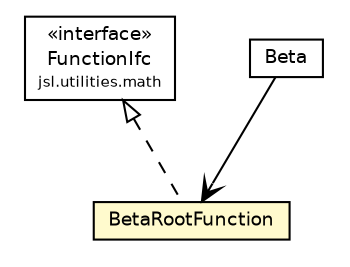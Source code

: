 #!/usr/local/bin/dot
#
# Class diagram 
# Generated by UMLGraph version 5.4 (http://www.umlgraph.org/)
#

digraph G {
	edge [fontname="Helvetica",fontsize=10,labelfontname="Helvetica",labelfontsize=10];
	node [fontname="Helvetica",fontsize=10,shape=plaintext];
	nodesep=0.25;
	ranksep=0.5;
	// jsl.utilities.math.FunctionIfc
	c38613 [label=<<table title="jsl.utilities.math.FunctionIfc" border="0" cellborder="1" cellspacing="0" cellpadding="2" port="p" href="../../math/FunctionIfc.html">
		<tr><td><table border="0" cellspacing="0" cellpadding="1">
<tr><td align="center" balign="center"> &#171;interface&#187; </td></tr>
<tr><td align="center" balign="center"> FunctionIfc </td></tr>
<tr><td align="center" balign="center"><font point-size="7.0"> jsl.utilities.math </font></td></tr>
		</table></td></tr>
		</table>>, URL="../../math/FunctionIfc.html", fontname="Helvetica", fontcolor="black", fontsize=9.0];
	// jsl.utilities.random.distributions.Beta
	c38687 [label=<<table title="jsl.utilities.random.distributions.Beta" border="0" cellborder="1" cellspacing="0" cellpadding="2" port="p" href="./Beta.html">
		<tr><td><table border="0" cellspacing="0" cellpadding="1">
<tr><td align="center" balign="center"> Beta </td></tr>
		</table></td></tr>
		</table>>, URL="./Beta.html", fontname="Helvetica", fontcolor="black", fontsize=9.0];
	// jsl.utilities.random.distributions.Beta.BetaRootFunction
	c38688 [label=<<table title="jsl.utilities.random.distributions.Beta.BetaRootFunction" border="0" cellborder="1" cellspacing="0" cellpadding="2" port="p" bgcolor="lemonChiffon" href="./Beta.BetaRootFunction.html">
		<tr><td><table border="0" cellspacing="0" cellpadding="1">
<tr><td align="center" balign="center"> BetaRootFunction </td></tr>
		</table></td></tr>
		</table>>, URL="./Beta.BetaRootFunction.html", fontname="Helvetica", fontcolor="black", fontsize=9.0];
	//jsl.utilities.random.distributions.Beta.BetaRootFunction implements jsl.utilities.math.FunctionIfc
	c38613:p -> c38688:p [dir=back,arrowtail=empty,style=dashed];
	// jsl.utilities.random.distributions.Beta NAVASSOC jsl.utilities.random.distributions.Beta.BetaRootFunction
	c38687:p -> c38688:p [taillabel="", label="", headlabel="", fontname="Helvetica", fontcolor="black", fontsize=10.0, color="black", arrowhead=open];
}

